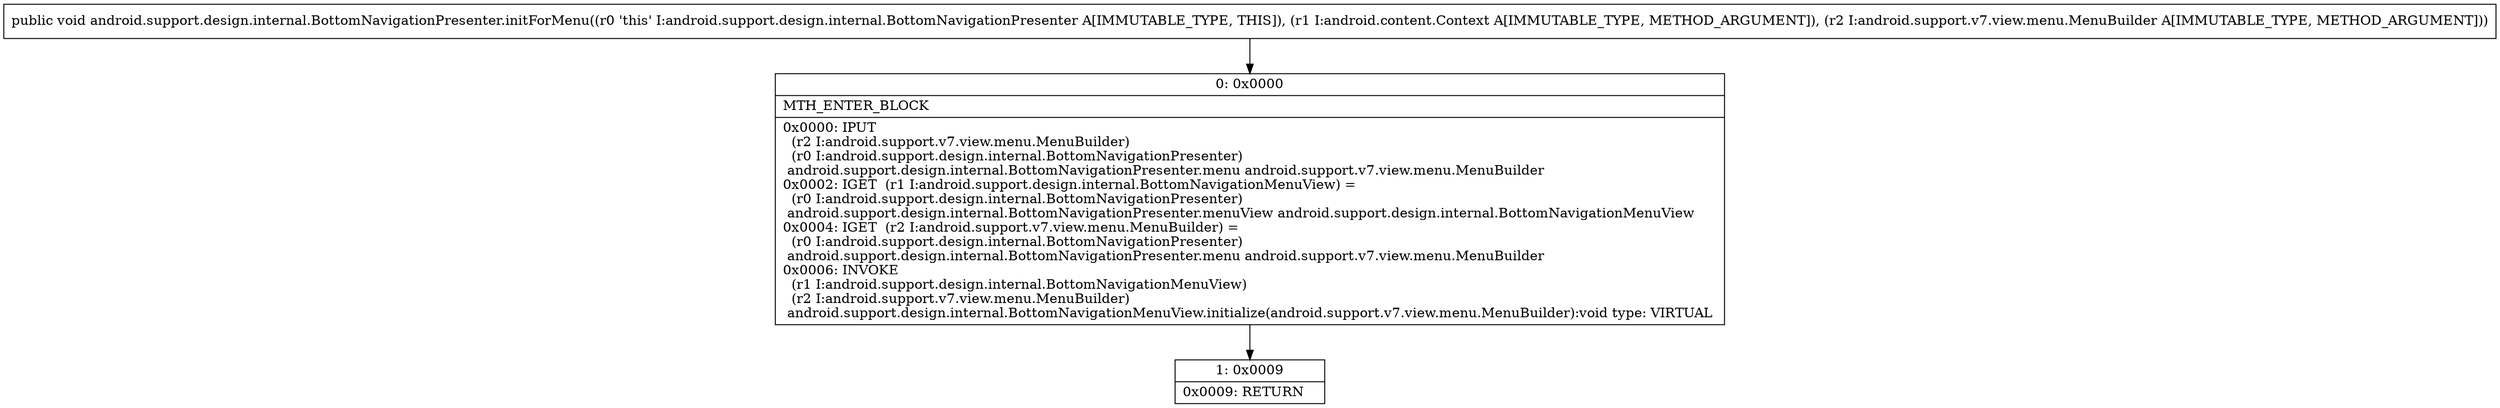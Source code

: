 digraph "CFG forandroid.support.design.internal.BottomNavigationPresenter.initForMenu(Landroid\/content\/Context;Landroid\/support\/v7\/view\/menu\/MenuBuilder;)V" {
Node_0 [shape=record,label="{0\:\ 0x0000|MTH_ENTER_BLOCK\l|0x0000: IPUT  \l  (r2 I:android.support.v7.view.menu.MenuBuilder)\l  (r0 I:android.support.design.internal.BottomNavigationPresenter)\l android.support.design.internal.BottomNavigationPresenter.menu android.support.v7.view.menu.MenuBuilder \l0x0002: IGET  (r1 I:android.support.design.internal.BottomNavigationMenuView) = \l  (r0 I:android.support.design.internal.BottomNavigationPresenter)\l android.support.design.internal.BottomNavigationPresenter.menuView android.support.design.internal.BottomNavigationMenuView \l0x0004: IGET  (r2 I:android.support.v7.view.menu.MenuBuilder) = \l  (r0 I:android.support.design.internal.BottomNavigationPresenter)\l android.support.design.internal.BottomNavigationPresenter.menu android.support.v7.view.menu.MenuBuilder \l0x0006: INVOKE  \l  (r1 I:android.support.design.internal.BottomNavigationMenuView)\l  (r2 I:android.support.v7.view.menu.MenuBuilder)\l android.support.design.internal.BottomNavigationMenuView.initialize(android.support.v7.view.menu.MenuBuilder):void type: VIRTUAL \l}"];
Node_1 [shape=record,label="{1\:\ 0x0009|0x0009: RETURN   \l}"];
MethodNode[shape=record,label="{public void android.support.design.internal.BottomNavigationPresenter.initForMenu((r0 'this' I:android.support.design.internal.BottomNavigationPresenter A[IMMUTABLE_TYPE, THIS]), (r1 I:android.content.Context A[IMMUTABLE_TYPE, METHOD_ARGUMENT]), (r2 I:android.support.v7.view.menu.MenuBuilder A[IMMUTABLE_TYPE, METHOD_ARGUMENT])) }"];
MethodNode -> Node_0;
Node_0 -> Node_1;
}


